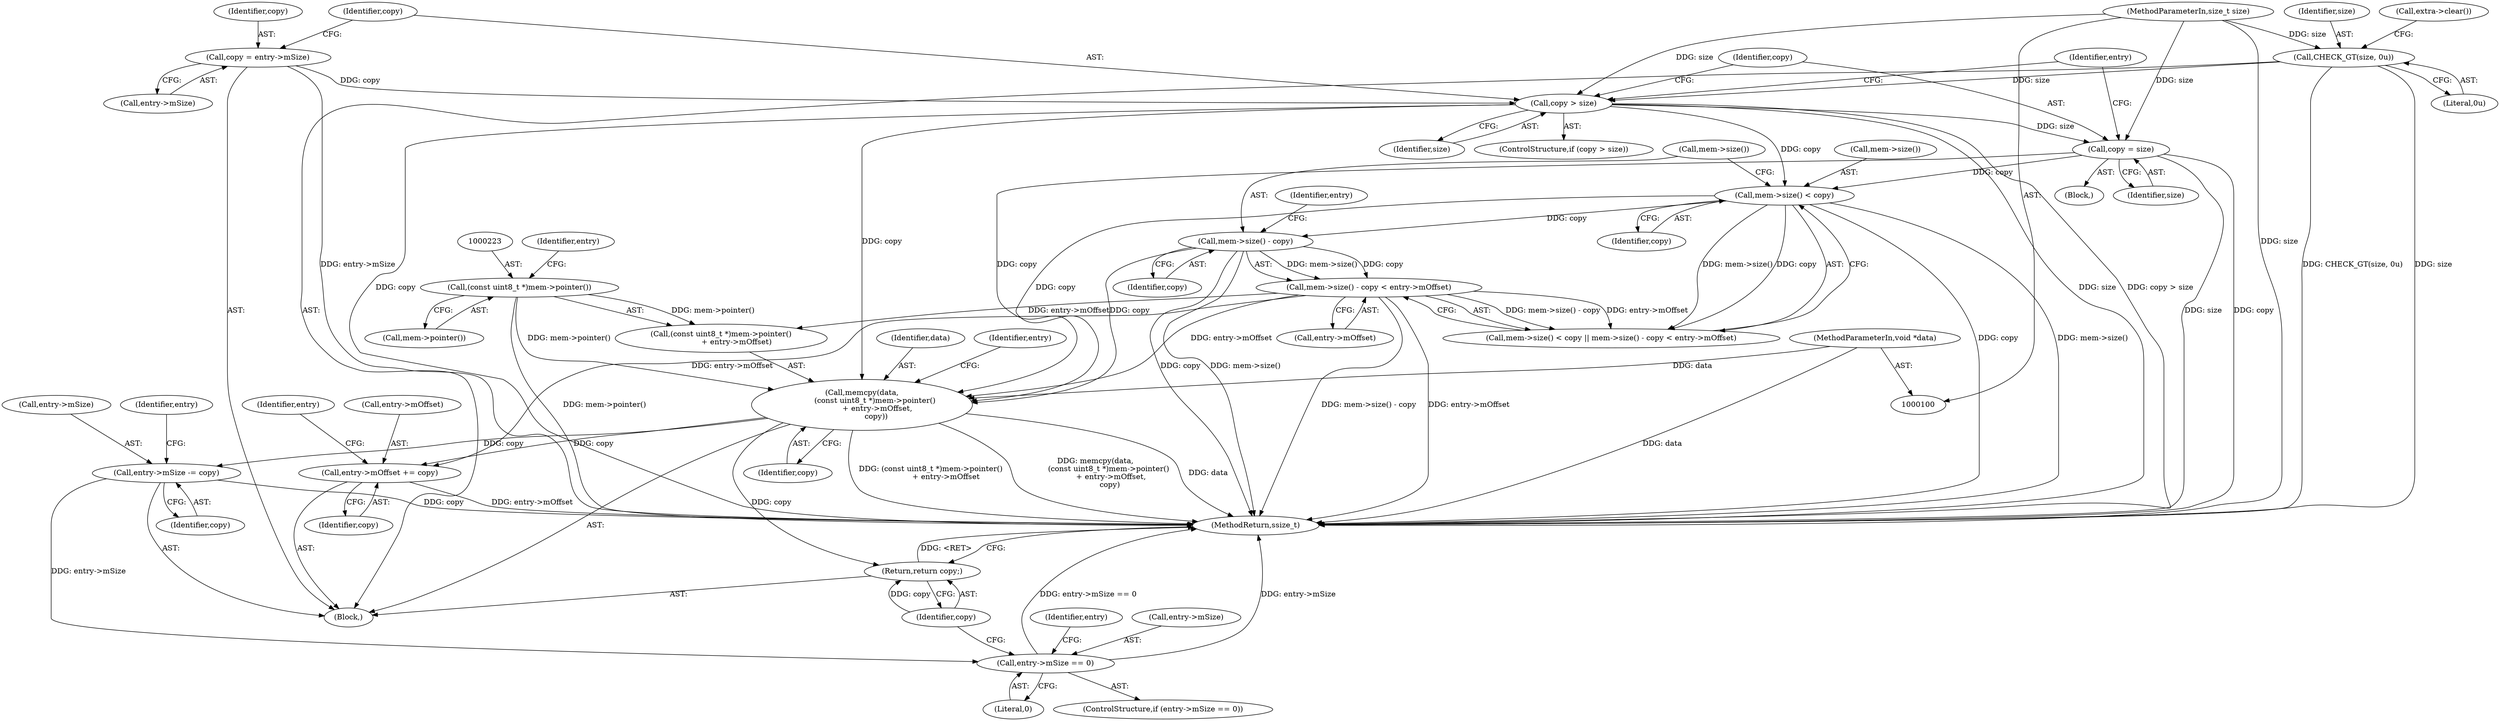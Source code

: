 digraph "0_Android_a2d1d85726aa2a3126e9c331a8e00a8c319c9e2b@API" {
"1000219" [label="(Call,memcpy(data,\n           (const uint8_t *)mem->pointer()\n             + entry->mOffset,\n            copy))"];
"1000101" [label="(MethodParameterIn,void *data)"];
"1000222" [label="(Call,(const uint8_t *)mem->pointer())"];
"1000209" [label="(Call,mem->size() - copy < entry->mOffset)"];
"1000210" [label="(Call,mem->size() - copy)"];
"1000206" [label="(Call,mem->size() < copy)"];
"1000181" [label="(Call,copy = size)"];
"1000177" [label="(Call,copy > size)"];
"1000171" [label="(Call,copy = entry->mSize)"];
"1000105" [label="(Call,CHECK_GT(size, 0u))"];
"1000102" [label="(MethodParameterIn,size_t size)"];
"1000229" [label="(Call,entry->mOffset += copy)"];
"1000234" [label="(Call,entry->mSize -= copy)"];
"1000240" [label="(Call,entry->mSize == 0)"];
"1000255" [label="(Return,return copy;)"];
"1000182" [label="(Identifier,copy)"];
"1000242" [label="(Identifier,entry)"];
"1000224" [label="(Call,mem->pointer())"];
"1000220" [label="(Identifier,data)"];
"1000221" [label="(Call,(const uint8_t *)mem->pointer()\n             + entry->mOffset)"];
"1000257" [label="(MethodReturn,ssize_t)"];
"1000177" [label="(Call,copy > size)"];
"1000212" [label="(Identifier,copy)"];
"1000256" [label="(Identifier,copy)"];
"1000222" [label="(Call,(const uint8_t *)mem->pointer())"];
"1000180" [label="(Block,)"];
"1000206" [label="(Call,mem->size() < copy)"];
"1000205" [label="(Call,mem->size() < copy || mem->size() - copy < entry->mOffset)"];
"1000104" [label="(Block,)"];
"1000248" [label="(Identifier,entry)"];
"1000213" [label="(Call,entry->mOffset)"];
"1000171" [label="(Call,copy = entry->mSize)"];
"1000210" [label="(Call,mem->size() - copy)"];
"1000219" [label="(Call,memcpy(data,\n           (const uint8_t *)mem->pointer()\n             + entry->mOffset,\n            copy))"];
"1000101" [label="(MethodParameterIn,void *data)"];
"1000214" [label="(Identifier,entry)"];
"1000108" [label="(Call,extra->clear())"];
"1000230" [label="(Call,entry->mOffset)"];
"1000211" [label="(Call,mem->size())"];
"1000183" [label="(Identifier,size)"];
"1000178" [label="(Identifier,copy)"];
"1000229" [label="(Call,entry->mOffset += copy)"];
"1000240" [label="(Call,entry->mSize == 0)"];
"1000207" [label="(Call,mem->size())"];
"1000107" [label="(Literal,0u)"];
"1000187" [label="(Identifier,entry)"];
"1000255" [label="(Return,return copy;)"];
"1000235" [label="(Call,entry->mSize)"];
"1000106" [label="(Identifier,size)"];
"1000102" [label="(MethodParameterIn,size_t size)"];
"1000228" [label="(Identifier,copy)"];
"1000233" [label="(Identifier,copy)"];
"1000244" [label="(Literal,0)"];
"1000241" [label="(Call,entry->mSize)"];
"1000238" [label="(Identifier,copy)"];
"1000226" [label="(Identifier,entry)"];
"1000179" [label="(Identifier,size)"];
"1000176" [label="(ControlStructure,if (copy > size))"];
"1000231" [label="(Identifier,entry)"];
"1000173" [label="(Call,entry->mSize)"];
"1000209" [label="(Call,mem->size() - copy < entry->mOffset)"];
"1000234" [label="(Call,entry->mSize -= copy)"];
"1000105" [label="(Call,CHECK_GT(size, 0u))"];
"1000172" [label="(Identifier,copy)"];
"1000208" [label="(Identifier,copy)"];
"1000236" [label="(Identifier,entry)"];
"1000239" [label="(ControlStructure,if (entry->mSize == 0))"];
"1000181" [label="(Call,copy = size)"];
"1000219" -> "1000104"  [label="AST: "];
"1000219" -> "1000228"  [label="CFG: "];
"1000220" -> "1000219"  [label="AST: "];
"1000221" -> "1000219"  [label="AST: "];
"1000228" -> "1000219"  [label="AST: "];
"1000231" -> "1000219"  [label="CFG: "];
"1000219" -> "1000257"  [label="DDG: (const uint8_t *)mem->pointer()\n             + entry->mOffset"];
"1000219" -> "1000257"  [label="DDG: memcpy(data,\n           (const uint8_t *)mem->pointer()\n             + entry->mOffset,\n            copy)"];
"1000219" -> "1000257"  [label="DDG: data"];
"1000101" -> "1000219"  [label="DDG: data"];
"1000222" -> "1000219"  [label="DDG: mem->pointer()"];
"1000209" -> "1000219"  [label="DDG: entry->mOffset"];
"1000206" -> "1000219"  [label="DDG: copy"];
"1000210" -> "1000219"  [label="DDG: copy"];
"1000181" -> "1000219"  [label="DDG: copy"];
"1000177" -> "1000219"  [label="DDG: copy"];
"1000219" -> "1000229"  [label="DDG: copy"];
"1000219" -> "1000234"  [label="DDG: copy"];
"1000219" -> "1000255"  [label="DDG: copy"];
"1000101" -> "1000100"  [label="AST: "];
"1000101" -> "1000257"  [label="DDG: data"];
"1000222" -> "1000221"  [label="AST: "];
"1000222" -> "1000224"  [label="CFG: "];
"1000223" -> "1000222"  [label="AST: "];
"1000224" -> "1000222"  [label="AST: "];
"1000226" -> "1000222"  [label="CFG: "];
"1000222" -> "1000257"  [label="DDG: mem->pointer()"];
"1000222" -> "1000221"  [label="DDG: mem->pointer()"];
"1000209" -> "1000205"  [label="AST: "];
"1000209" -> "1000213"  [label="CFG: "];
"1000210" -> "1000209"  [label="AST: "];
"1000213" -> "1000209"  [label="AST: "];
"1000205" -> "1000209"  [label="CFG: "];
"1000209" -> "1000257"  [label="DDG: mem->size() - copy"];
"1000209" -> "1000257"  [label="DDG: entry->mOffset"];
"1000209" -> "1000205"  [label="DDG: mem->size() - copy"];
"1000209" -> "1000205"  [label="DDG: entry->mOffset"];
"1000210" -> "1000209"  [label="DDG: mem->size()"];
"1000210" -> "1000209"  [label="DDG: copy"];
"1000209" -> "1000221"  [label="DDG: entry->mOffset"];
"1000209" -> "1000229"  [label="DDG: entry->mOffset"];
"1000210" -> "1000212"  [label="CFG: "];
"1000211" -> "1000210"  [label="AST: "];
"1000212" -> "1000210"  [label="AST: "];
"1000214" -> "1000210"  [label="CFG: "];
"1000210" -> "1000257"  [label="DDG: copy"];
"1000210" -> "1000257"  [label="DDG: mem->size()"];
"1000206" -> "1000210"  [label="DDG: copy"];
"1000206" -> "1000205"  [label="AST: "];
"1000206" -> "1000208"  [label="CFG: "];
"1000207" -> "1000206"  [label="AST: "];
"1000208" -> "1000206"  [label="AST: "];
"1000211" -> "1000206"  [label="CFG: "];
"1000205" -> "1000206"  [label="CFG: "];
"1000206" -> "1000257"  [label="DDG: copy"];
"1000206" -> "1000257"  [label="DDG: mem->size()"];
"1000206" -> "1000205"  [label="DDG: mem->size()"];
"1000206" -> "1000205"  [label="DDG: copy"];
"1000181" -> "1000206"  [label="DDG: copy"];
"1000177" -> "1000206"  [label="DDG: copy"];
"1000181" -> "1000180"  [label="AST: "];
"1000181" -> "1000183"  [label="CFG: "];
"1000182" -> "1000181"  [label="AST: "];
"1000183" -> "1000181"  [label="AST: "];
"1000187" -> "1000181"  [label="CFG: "];
"1000181" -> "1000257"  [label="DDG: copy"];
"1000181" -> "1000257"  [label="DDG: size"];
"1000177" -> "1000181"  [label="DDG: size"];
"1000102" -> "1000181"  [label="DDG: size"];
"1000177" -> "1000176"  [label="AST: "];
"1000177" -> "1000179"  [label="CFG: "];
"1000178" -> "1000177"  [label="AST: "];
"1000179" -> "1000177"  [label="AST: "];
"1000182" -> "1000177"  [label="CFG: "];
"1000187" -> "1000177"  [label="CFG: "];
"1000177" -> "1000257"  [label="DDG: size"];
"1000177" -> "1000257"  [label="DDG: copy > size"];
"1000177" -> "1000257"  [label="DDG: copy"];
"1000171" -> "1000177"  [label="DDG: copy"];
"1000105" -> "1000177"  [label="DDG: size"];
"1000102" -> "1000177"  [label="DDG: size"];
"1000171" -> "1000104"  [label="AST: "];
"1000171" -> "1000173"  [label="CFG: "];
"1000172" -> "1000171"  [label="AST: "];
"1000173" -> "1000171"  [label="AST: "];
"1000178" -> "1000171"  [label="CFG: "];
"1000171" -> "1000257"  [label="DDG: entry->mSize"];
"1000105" -> "1000104"  [label="AST: "];
"1000105" -> "1000107"  [label="CFG: "];
"1000106" -> "1000105"  [label="AST: "];
"1000107" -> "1000105"  [label="AST: "];
"1000108" -> "1000105"  [label="CFG: "];
"1000105" -> "1000257"  [label="DDG: CHECK_GT(size, 0u)"];
"1000105" -> "1000257"  [label="DDG: size"];
"1000102" -> "1000105"  [label="DDG: size"];
"1000102" -> "1000100"  [label="AST: "];
"1000102" -> "1000257"  [label="DDG: size"];
"1000229" -> "1000104"  [label="AST: "];
"1000229" -> "1000233"  [label="CFG: "];
"1000230" -> "1000229"  [label="AST: "];
"1000233" -> "1000229"  [label="AST: "];
"1000236" -> "1000229"  [label="CFG: "];
"1000229" -> "1000257"  [label="DDG: entry->mOffset"];
"1000234" -> "1000104"  [label="AST: "];
"1000234" -> "1000238"  [label="CFG: "];
"1000235" -> "1000234"  [label="AST: "];
"1000238" -> "1000234"  [label="AST: "];
"1000242" -> "1000234"  [label="CFG: "];
"1000234" -> "1000257"  [label="DDG: copy"];
"1000234" -> "1000240"  [label="DDG: entry->mSize"];
"1000240" -> "1000239"  [label="AST: "];
"1000240" -> "1000244"  [label="CFG: "];
"1000241" -> "1000240"  [label="AST: "];
"1000244" -> "1000240"  [label="AST: "];
"1000248" -> "1000240"  [label="CFG: "];
"1000256" -> "1000240"  [label="CFG: "];
"1000240" -> "1000257"  [label="DDG: entry->mSize == 0"];
"1000240" -> "1000257"  [label="DDG: entry->mSize"];
"1000255" -> "1000104"  [label="AST: "];
"1000255" -> "1000256"  [label="CFG: "];
"1000256" -> "1000255"  [label="AST: "];
"1000257" -> "1000255"  [label="CFG: "];
"1000255" -> "1000257"  [label="DDG: <RET>"];
"1000256" -> "1000255"  [label="DDG: copy"];
}
